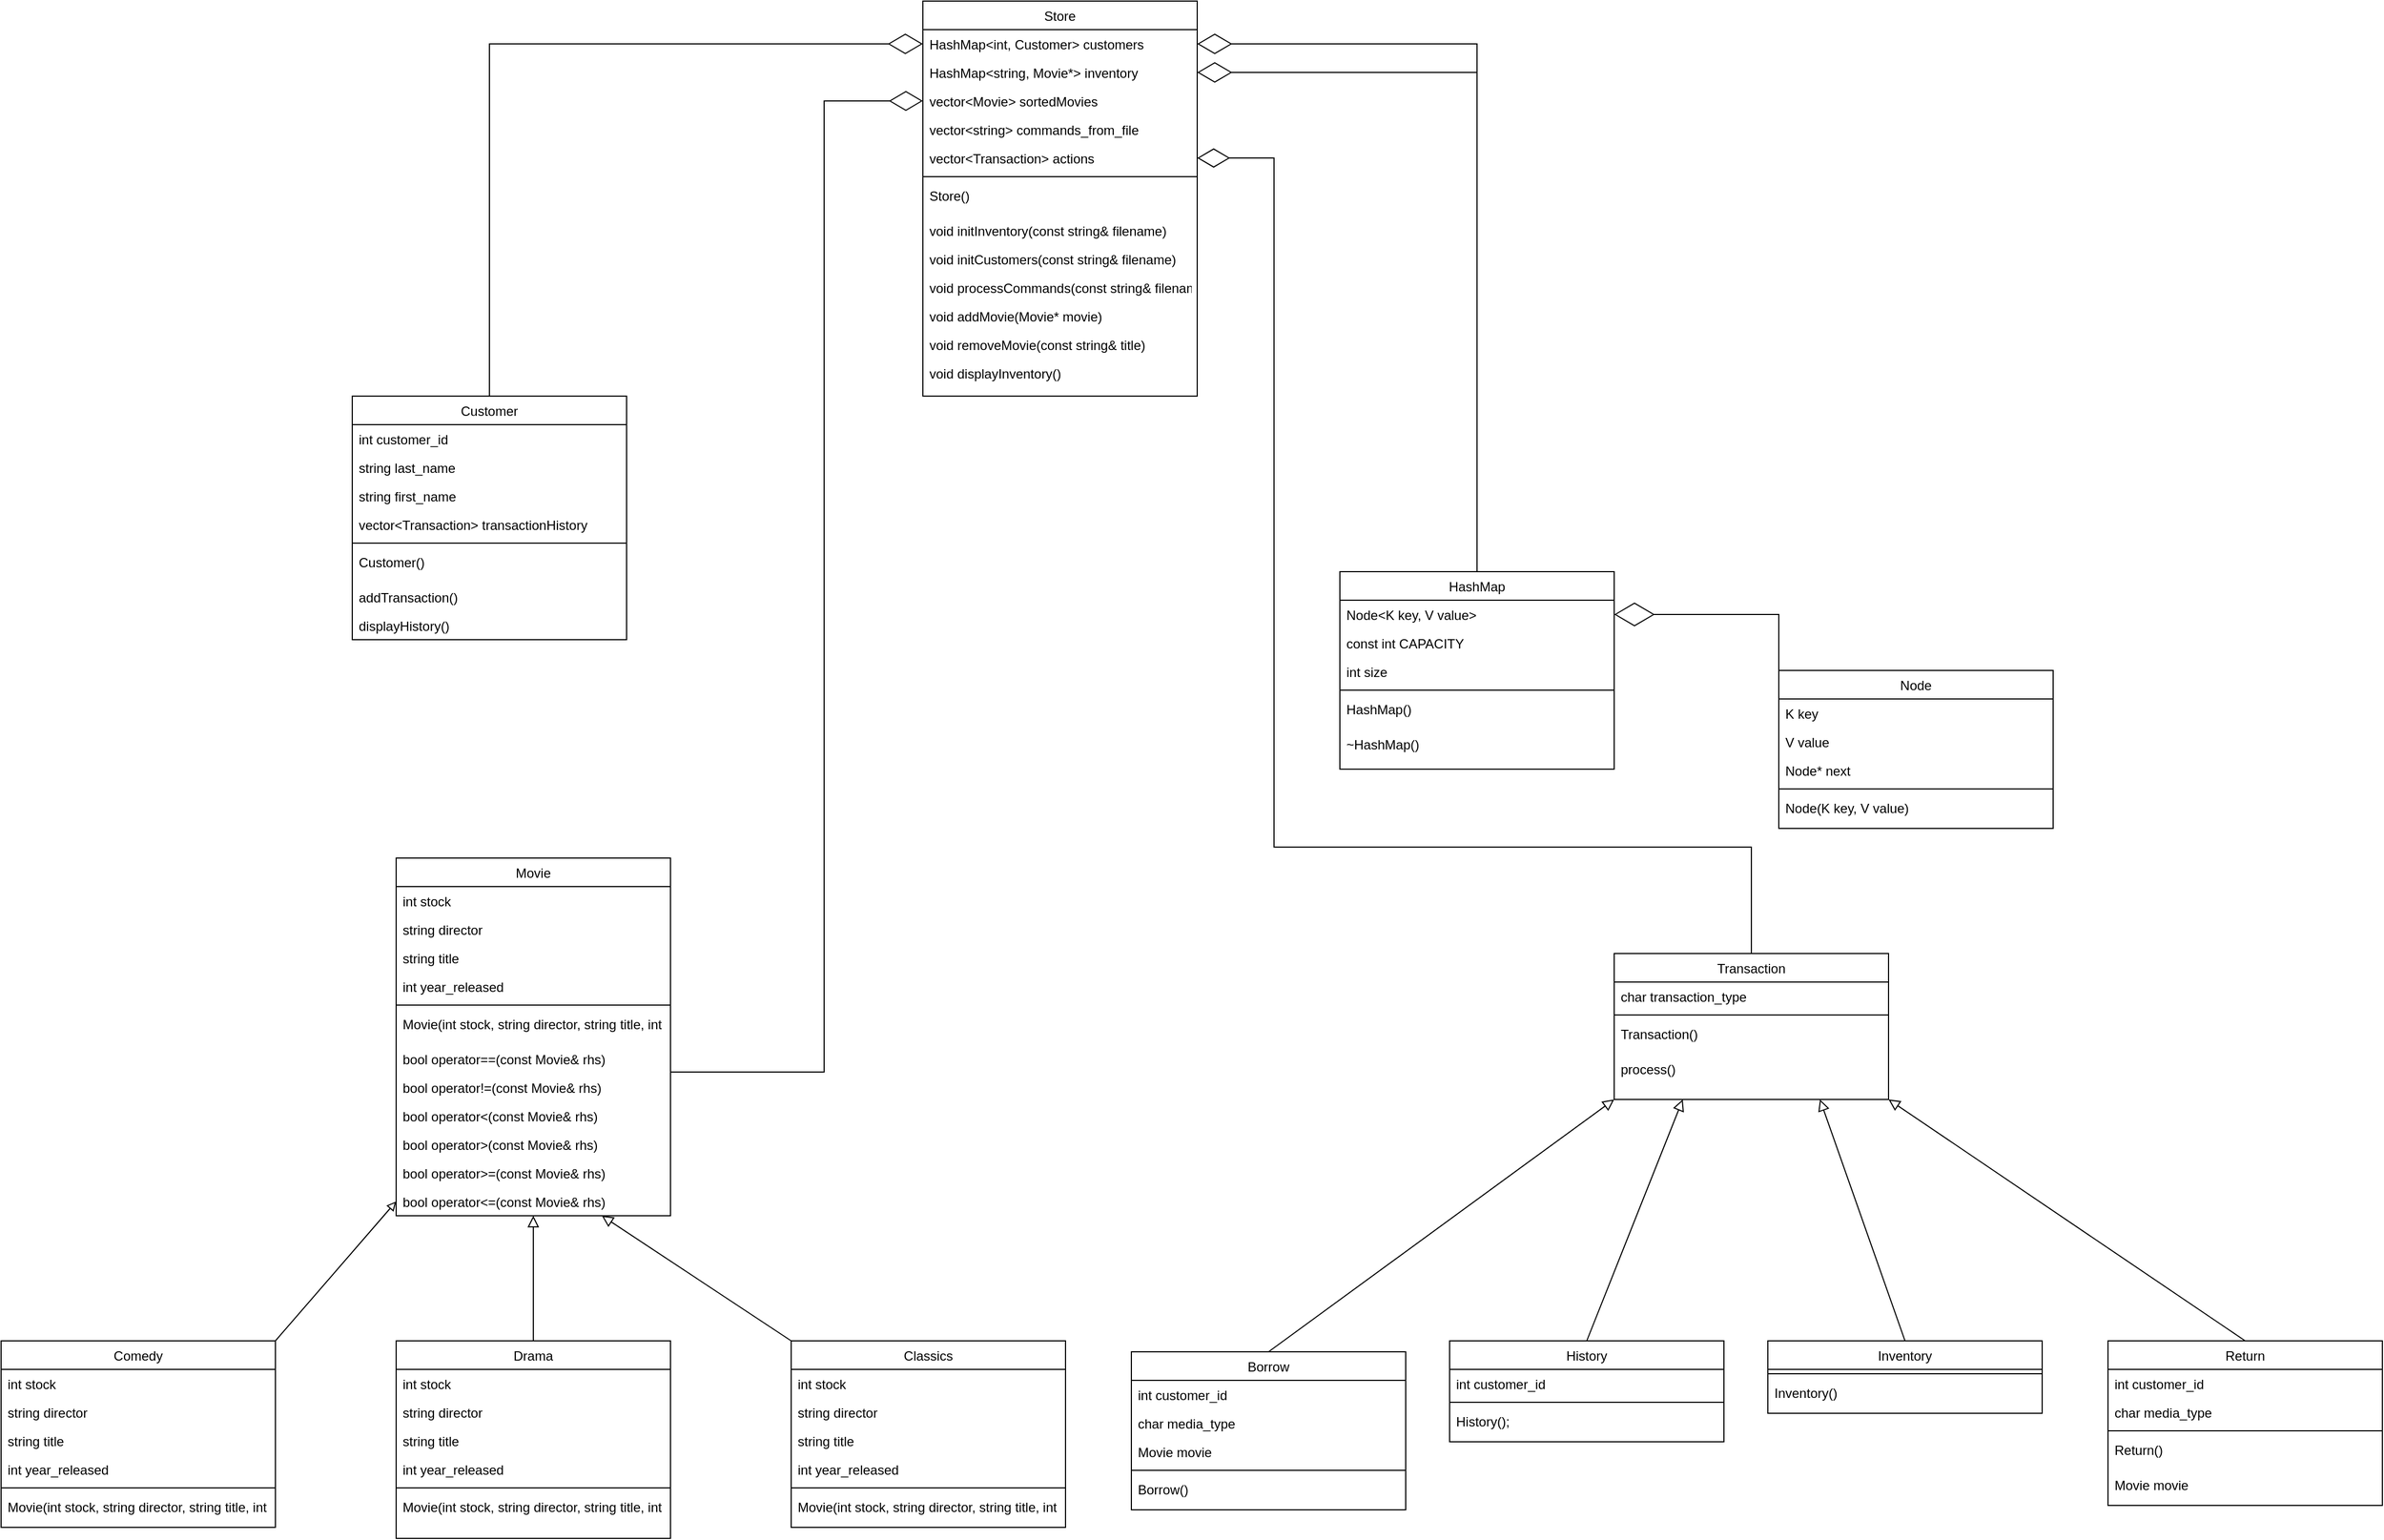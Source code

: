 <mxfile version="26.0.16">
  <diagram name="Page-1" id="ztus6jsajNTIvrAK9JP_">
    <mxGraphModel dx="2058" dy="3143" grid="1" gridSize="10" guides="1" tooltips="1" connect="1" arrows="1" fold="1" page="1" pageScale="1" pageWidth="1920" pageHeight="1200" math="0" shadow="0">
      <root>
        <mxCell id="0" />
        <mxCell id="1" parent="0" />
        <mxCell id="Q9alCypMEnJsBIm9qvFY-108" style="edgeStyle=none;curved=1;rounded=0;orthogonalLoop=1;jettySize=auto;html=1;exitX=0;exitY=1;exitDx=0;exitDy=0;entryX=0.5;entryY=0;entryDx=0;entryDy=0;fontSize=12;startSize=8;endSize=8;startArrow=block;startFill=0;endArrow=none;" edge="1" parent="1" source="Q9alCypMEnJsBIm9qvFY-113" target="Q9alCypMEnJsBIm9qvFY-166">
          <mxGeometry relative="1" as="geometry" />
        </mxCell>
        <mxCell id="Q9alCypMEnJsBIm9qvFY-109" style="edgeStyle=none;curved=1;rounded=0;orthogonalLoop=1;jettySize=auto;html=1;exitX=0.25;exitY=1;exitDx=0;exitDy=0;entryX=0.5;entryY=0;entryDx=0;entryDy=0;fontSize=12;startSize=8;endSize=8;startArrow=block;startFill=0;endArrow=none;" edge="1" parent="1" source="Q9alCypMEnJsBIm9qvFY-113" target="Q9alCypMEnJsBIm9qvFY-153">
          <mxGeometry relative="1" as="geometry" />
        </mxCell>
        <mxCell id="Q9alCypMEnJsBIm9qvFY-110" style="edgeStyle=none;curved=1;rounded=0;orthogonalLoop=1;jettySize=auto;html=1;exitX=0.75;exitY=1;exitDx=0;exitDy=0;entryX=0.5;entryY=0;entryDx=0;entryDy=0;fontSize=12;startSize=8;endSize=8;startArrow=block;startFill=0;endArrow=none;" edge="1" parent="1" source="Q9alCypMEnJsBIm9qvFY-113" target="Q9alCypMEnJsBIm9qvFY-157">
          <mxGeometry relative="1" as="geometry" />
        </mxCell>
        <mxCell id="Q9alCypMEnJsBIm9qvFY-111" style="edgeStyle=none;curved=1;rounded=0;orthogonalLoop=1;jettySize=auto;html=1;exitX=1;exitY=1;exitDx=0;exitDy=0;entryX=0.5;entryY=0;entryDx=0;entryDy=0;fontSize=12;startSize=8;endSize=8;startArrow=block;startFill=0;endArrow=none;" edge="1" parent="1" source="Q9alCypMEnJsBIm9qvFY-113" target="Q9alCypMEnJsBIm9qvFY-160">
          <mxGeometry relative="1" as="geometry" />
        </mxCell>
        <mxCell id="Q9alCypMEnJsBIm9qvFY-112" style="edgeStyle=orthogonalEdgeStyle;rounded=0;orthogonalLoop=1;jettySize=auto;html=1;entryX=1;entryY=0.5;entryDx=0;entryDy=0;endArrow=diamondThin;endFill=0;endSize=27;" edge="1" parent="1" source="Q9alCypMEnJsBIm9qvFY-113" target="Q9alCypMEnJsBIm9qvFY-189">
          <mxGeometry relative="1" as="geometry">
            <Array as="points">
              <mxPoint x="1625" y="390" />
              <mxPoint x="1190" y="390" />
              <mxPoint x="1190" y="-238" />
            </Array>
          </mxGeometry>
        </mxCell>
        <mxCell id="Q9alCypMEnJsBIm9qvFY-113" value="Transaction" style="swimlane;fontStyle=0;align=center;verticalAlign=top;childLayout=stackLayout;horizontal=1;startSize=26;horizontalStack=0;resizeParent=1;resizeLast=0;collapsible=1;marginBottom=0;rounded=0;shadow=0;strokeWidth=1;" vertex="1" parent="1">
          <mxGeometry x="1500" y="487" width="250" height="133" as="geometry">
            <mxRectangle x="550" y="140" width="160" height="26" as="alternateBounds" />
          </mxGeometry>
        </mxCell>
        <mxCell id="Q9alCypMEnJsBIm9qvFY-114" value="char transaction_type" style="text;align=left;verticalAlign=top;spacingLeft=4;spacingRight=4;overflow=hidden;rotatable=0;points=[[0,0.5],[1,0.5]];portConstraint=eastwest;" vertex="1" parent="Q9alCypMEnJsBIm9qvFY-113">
          <mxGeometry y="26" width="250" height="26" as="geometry" />
        </mxCell>
        <mxCell id="Q9alCypMEnJsBIm9qvFY-115" value="" style="line;html=1;strokeWidth=1;align=left;verticalAlign=middle;spacingTop=-1;spacingLeft=3;spacingRight=3;rotatable=0;labelPosition=right;points=[];portConstraint=eastwest;" vertex="1" parent="Q9alCypMEnJsBIm9qvFY-113">
          <mxGeometry y="52" width="250" height="8" as="geometry" />
        </mxCell>
        <mxCell id="Q9alCypMEnJsBIm9qvFY-116" value="Transaction()" style="text;align=left;verticalAlign=top;spacingLeft=4;spacingRight=4;overflow=hidden;rotatable=0;points=[[0,0.5],[1,0.5]];portConstraint=eastwest;" vertex="1" parent="Q9alCypMEnJsBIm9qvFY-113">
          <mxGeometry y="60" width="250" height="32" as="geometry" />
        </mxCell>
        <mxCell id="Q9alCypMEnJsBIm9qvFY-117" value="process()" style="text;align=left;verticalAlign=top;spacingLeft=4;spacingRight=4;overflow=hidden;rotatable=0;points=[[0,0.5],[1,0.5]];portConstraint=eastwest;" vertex="1" parent="Q9alCypMEnJsBIm9qvFY-113">
          <mxGeometry y="92" width="250" height="26" as="geometry" />
        </mxCell>
        <mxCell id="Q9alCypMEnJsBIm9qvFY-118" value="Comedy" style="swimlane;fontStyle=0;align=center;verticalAlign=top;childLayout=stackLayout;horizontal=1;startSize=26;horizontalStack=0;resizeParent=1;resizeLast=0;collapsible=1;marginBottom=0;rounded=0;shadow=0;strokeWidth=1;" vertex="1" parent="1">
          <mxGeometry x="30" y="840" width="250" height="170" as="geometry">
            <mxRectangle x="550" y="140" width="160" height="26" as="alternateBounds" />
          </mxGeometry>
        </mxCell>
        <mxCell id="Q9alCypMEnJsBIm9qvFY-119" value="int stock" style="text;align=left;verticalAlign=top;spacingLeft=4;spacingRight=4;overflow=hidden;rotatable=0;points=[[0,0.5],[1,0.5]];portConstraint=eastwest;" vertex="1" parent="Q9alCypMEnJsBIm9qvFY-118">
          <mxGeometry y="26" width="250" height="26" as="geometry" />
        </mxCell>
        <mxCell id="Q9alCypMEnJsBIm9qvFY-120" value="string director" style="text;align=left;verticalAlign=top;spacingLeft=4;spacingRight=4;overflow=hidden;rotatable=0;points=[[0,0.5],[1,0.5]];portConstraint=eastwest;rounded=0;shadow=0;html=0;" vertex="1" parent="Q9alCypMEnJsBIm9qvFY-118">
          <mxGeometry y="52" width="250" height="26" as="geometry" />
        </mxCell>
        <mxCell id="Q9alCypMEnJsBIm9qvFY-121" value="string title" style="text;align=left;verticalAlign=top;spacingLeft=4;spacingRight=4;overflow=hidden;rotatable=0;points=[[0,0.5],[1,0.5]];portConstraint=eastwest;rounded=0;shadow=0;html=0;" vertex="1" parent="Q9alCypMEnJsBIm9qvFY-118">
          <mxGeometry y="78" width="250" height="26" as="geometry" />
        </mxCell>
        <mxCell id="Q9alCypMEnJsBIm9qvFY-122" value="int year_released" style="text;align=left;verticalAlign=top;spacingLeft=4;spacingRight=4;overflow=hidden;rotatable=0;points=[[0,0.5],[1,0.5]];portConstraint=eastwest;rounded=0;shadow=0;html=0;" vertex="1" parent="Q9alCypMEnJsBIm9qvFY-118">
          <mxGeometry y="104" width="250" height="26" as="geometry" />
        </mxCell>
        <mxCell id="Q9alCypMEnJsBIm9qvFY-123" value="" style="line;html=1;strokeWidth=1;align=left;verticalAlign=middle;spacingTop=-1;spacingLeft=3;spacingRight=3;rotatable=0;labelPosition=right;points=[];portConstraint=eastwest;" vertex="1" parent="Q9alCypMEnJsBIm9qvFY-118">
          <mxGeometry y="130" width="250" height="8" as="geometry" />
        </mxCell>
        <mxCell id="Q9alCypMEnJsBIm9qvFY-124" value="Movie(int stock, string director, string title, int yearReleased)" style="text;align=left;verticalAlign=top;spacingLeft=4;spacingRight=4;overflow=hidden;rotatable=0;points=[[0,0.5],[1,0.5]];portConstraint=eastwest;" vertex="1" parent="Q9alCypMEnJsBIm9qvFY-118">
          <mxGeometry y="138" width="250" height="32" as="geometry" />
        </mxCell>
        <mxCell id="Q9alCypMEnJsBIm9qvFY-125" value="Drama" style="swimlane;fontStyle=0;align=center;verticalAlign=top;childLayout=stackLayout;horizontal=1;startSize=26;horizontalStack=0;resizeParent=1;resizeLast=0;collapsible=1;marginBottom=0;rounded=0;shadow=0;strokeWidth=1;" vertex="1" parent="1">
          <mxGeometry x="390" y="840" width="250" height="180" as="geometry">
            <mxRectangle x="550" y="140" width="160" height="26" as="alternateBounds" />
          </mxGeometry>
        </mxCell>
        <mxCell id="Q9alCypMEnJsBIm9qvFY-126" value="int stock" style="text;align=left;verticalAlign=top;spacingLeft=4;spacingRight=4;overflow=hidden;rotatable=0;points=[[0,0.5],[1,0.5]];portConstraint=eastwest;" vertex="1" parent="Q9alCypMEnJsBIm9qvFY-125">
          <mxGeometry y="26" width="250" height="26" as="geometry" />
        </mxCell>
        <mxCell id="Q9alCypMEnJsBIm9qvFY-127" value="string director" style="text;align=left;verticalAlign=top;spacingLeft=4;spacingRight=4;overflow=hidden;rotatable=0;points=[[0,0.5],[1,0.5]];portConstraint=eastwest;rounded=0;shadow=0;html=0;" vertex="1" parent="Q9alCypMEnJsBIm9qvFY-125">
          <mxGeometry y="52" width="250" height="26" as="geometry" />
        </mxCell>
        <mxCell id="Q9alCypMEnJsBIm9qvFY-128" value="string title" style="text;align=left;verticalAlign=top;spacingLeft=4;spacingRight=4;overflow=hidden;rotatable=0;points=[[0,0.5],[1,0.5]];portConstraint=eastwest;rounded=0;shadow=0;html=0;" vertex="1" parent="Q9alCypMEnJsBIm9qvFY-125">
          <mxGeometry y="78" width="250" height="26" as="geometry" />
        </mxCell>
        <mxCell id="Q9alCypMEnJsBIm9qvFY-129" value="int year_released" style="text;align=left;verticalAlign=top;spacingLeft=4;spacingRight=4;overflow=hidden;rotatable=0;points=[[0,0.5],[1,0.5]];portConstraint=eastwest;rounded=0;shadow=0;html=0;" vertex="1" parent="Q9alCypMEnJsBIm9qvFY-125">
          <mxGeometry y="104" width="250" height="26" as="geometry" />
        </mxCell>
        <mxCell id="Q9alCypMEnJsBIm9qvFY-130" value="" style="line;html=1;strokeWidth=1;align=left;verticalAlign=middle;spacingTop=-1;spacingLeft=3;spacingRight=3;rotatable=0;labelPosition=right;points=[];portConstraint=eastwest;" vertex="1" parent="Q9alCypMEnJsBIm9qvFY-125">
          <mxGeometry y="130" width="250" height="8" as="geometry" />
        </mxCell>
        <mxCell id="Q9alCypMEnJsBIm9qvFY-131" value="Movie(int stock, string director, string title, int yearReleased)" style="text;align=left;verticalAlign=top;spacingLeft=4;spacingRight=4;overflow=hidden;rotatable=0;points=[[0,0.5],[1,0.5]];portConstraint=eastwest;" vertex="1" parent="Q9alCypMEnJsBIm9qvFY-125">
          <mxGeometry y="138" width="250" height="32" as="geometry" />
        </mxCell>
        <mxCell id="Q9alCypMEnJsBIm9qvFY-132" value="Classics" style="swimlane;fontStyle=0;align=center;verticalAlign=top;childLayout=stackLayout;horizontal=1;startSize=26;horizontalStack=0;resizeParent=1;resizeLast=0;collapsible=1;marginBottom=0;rounded=0;shadow=0;strokeWidth=1;" vertex="1" parent="1">
          <mxGeometry x="750" y="840" width="250" height="170" as="geometry">
            <mxRectangle x="550" y="140" width="160" height="26" as="alternateBounds" />
          </mxGeometry>
        </mxCell>
        <mxCell id="Q9alCypMEnJsBIm9qvFY-133" value="int stock" style="text;align=left;verticalAlign=top;spacingLeft=4;spacingRight=4;overflow=hidden;rotatable=0;points=[[0,0.5],[1,0.5]];portConstraint=eastwest;" vertex="1" parent="Q9alCypMEnJsBIm9qvFY-132">
          <mxGeometry y="26" width="250" height="26" as="geometry" />
        </mxCell>
        <mxCell id="Q9alCypMEnJsBIm9qvFY-134" value="string director" style="text;align=left;verticalAlign=top;spacingLeft=4;spacingRight=4;overflow=hidden;rotatable=0;points=[[0,0.5],[1,0.5]];portConstraint=eastwest;rounded=0;shadow=0;html=0;" vertex="1" parent="Q9alCypMEnJsBIm9qvFY-132">
          <mxGeometry y="52" width="250" height="26" as="geometry" />
        </mxCell>
        <mxCell id="Q9alCypMEnJsBIm9qvFY-135" value="string title" style="text;align=left;verticalAlign=top;spacingLeft=4;spacingRight=4;overflow=hidden;rotatable=0;points=[[0,0.5],[1,0.5]];portConstraint=eastwest;rounded=0;shadow=0;html=0;" vertex="1" parent="Q9alCypMEnJsBIm9qvFY-132">
          <mxGeometry y="78" width="250" height="26" as="geometry" />
        </mxCell>
        <mxCell id="Q9alCypMEnJsBIm9qvFY-136" value="int year_released" style="text;align=left;verticalAlign=top;spacingLeft=4;spacingRight=4;overflow=hidden;rotatable=0;points=[[0,0.5],[1,0.5]];portConstraint=eastwest;rounded=0;shadow=0;html=0;" vertex="1" parent="Q9alCypMEnJsBIm9qvFY-132">
          <mxGeometry y="104" width="250" height="26" as="geometry" />
        </mxCell>
        <mxCell id="Q9alCypMEnJsBIm9qvFY-137" value="" style="line;html=1;strokeWidth=1;align=left;verticalAlign=middle;spacingTop=-1;spacingLeft=3;spacingRight=3;rotatable=0;labelPosition=right;points=[];portConstraint=eastwest;" vertex="1" parent="Q9alCypMEnJsBIm9qvFY-132">
          <mxGeometry y="130" width="250" height="8" as="geometry" />
        </mxCell>
        <mxCell id="Q9alCypMEnJsBIm9qvFY-138" value="Movie(int stock, string director, string title, int yearReleased)" style="text;align=left;verticalAlign=top;spacingLeft=4;spacingRight=4;overflow=hidden;rotatable=0;points=[[0,0.5],[1,0.5]];portConstraint=eastwest;" vertex="1" parent="Q9alCypMEnJsBIm9qvFY-132">
          <mxGeometry y="138" width="250" height="32" as="geometry" />
        </mxCell>
        <mxCell id="Q9alCypMEnJsBIm9qvFY-139" style="edgeStyle=orthogonalEdgeStyle;rounded=0;orthogonalLoop=1;jettySize=auto;html=1;entryX=0;entryY=0.5;entryDx=0;entryDy=0;endArrow=diamondThin;endFill=0;endSize=28;" edge="1" parent="1" source="Q9alCypMEnJsBIm9qvFY-140" target="Q9alCypMEnJsBIm9qvFY-187">
          <mxGeometry relative="1" as="geometry">
            <Array as="points">
              <mxPoint x="780" y="595" />
              <mxPoint x="780" y="-290" />
            </Array>
          </mxGeometry>
        </mxCell>
        <mxCell id="Q9alCypMEnJsBIm9qvFY-140" value="Movie" style="swimlane;fontStyle=0;align=center;verticalAlign=top;childLayout=stackLayout;horizontal=1;startSize=26;horizontalStack=0;resizeParent=1;resizeLast=0;collapsible=1;marginBottom=0;rounded=0;shadow=0;strokeWidth=1;" vertex="1" parent="1">
          <mxGeometry x="390" y="400" width="250" height="326" as="geometry">
            <mxRectangle x="550" y="140" width="160" height="26" as="alternateBounds" />
          </mxGeometry>
        </mxCell>
        <mxCell id="Q9alCypMEnJsBIm9qvFY-141" value="int stock" style="text;align=left;verticalAlign=top;spacingLeft=4;spacingRight=4;overflow=hidden;rotatable=0;points=[[0,0.5],[1,0.5]];portConstraint=eastwest;" vertex="1" parent="Q9alCypMEnJsBIm9qvFY-140">
          <mxGeometry y="26" width="250" height="26" as="geometry" />
        </mxCell>
        <mxCell id="Q9alCypMEnJsBIm9qvFY-142" value="string director" style="text;align=left;verticalAlign=top;spacingLeft=4;spacingRight=4;overflow=hidden;rotatable=0;points=[[0,0.5],[1,0.5]];portConstraint=eastwest;rounded=0;shadow=0;html=0;" vertex="1" parent="Q9alCypMEnJsBIm9qvFY-140">
          <mxGeometry y="52" width="250" height="26" as="geometry" />
        </mxCell>
        <mxCell id="Q9alCypMEnJsBIm9qvFY-143" value="string title" style="text;align=left;verticalAlign=top;spacingLeft=4;spacingRight=4;overflow=hidden;rotatable=0;points=[[0,0.5],[1,0.5]];portConstraint=eastwest;rounded=0;shadow=0;html=0;" vertex="1" parent="Q9alCypMEnJsBIm9qvFY-140">
          <mxGeometry y="78" width="250" height="26" as="geometry" />
        </mxCell>
        <mxCell id="Q9alCypMEnJsBIm9qvFY-144" value="int year_released" style="text;align=left;verticalAlign=top;spacingLeft=4;spacingRight=4;overflow=hidden;rotatable=0;points=[[0,0.5],[1,0.5]];portConstraint=eastwest;rounded=0;shadow=0;html=0;" vertex="1" parent="Q9alCypMEnJsBIm9qvFY-140">
          <mxGeometry y="104" width="250" height="26" as="geometry" />
        </mxCell>
        <mxCell id="Q9alCypMEnJsBIm9qvFY-145" value="" style="line;html=1;strokeWidth=1;align=left;verticalAlign=middle;spacingTop=-1;spacingLeft=3;spacingRight=3;rotatable=0;labelPosition=right;points=[];portConstraint=eastwest;" vertex="1" parent="Q9alCypMEnJsBIm9qvFY-140">
          <mxGeometry y="130" width="250" height="8" as="geometry" />
        </mxCell>
        <mxCell id="Q9alCypMEnJsBIm9qvFY-146" value="Movie(int stock, string director, string title, int yearReleased)" style="text;align=left;verticalAlign=top;spacingLeft=4;spacingRight=4;overflow=hidden;rotatable=0;points=[[0,0.5],[1,0.5]];portConstraint=eastwest;" vertex="1" parent="Q9alCypMEnJsBIm9qvFY-140">
          <mxGeometry y="138" width="250" height="32" as="geometry" />
        </mxCell>
        <mxCell id="Q9alCypMEnJsBIm9qvFY-147" value="bool operator==(const Movie&amp; rhs)" style="text;align=left;verticalAlign=top;spacingLeft=4;spacingRight=4;overflow=hidden;rotatable=0;points=[[0,0.5],[1,0.5]];portConstraint=eastwest;" vertex="1" parent="Q9alCypMEnJsBIm9qvFY-140">
          <mxGeometry y="170" width="250" height="26" as="geometry" />
        </mxCell>
        <mxCell id="Q9alCypMEnJsBIm9qvFY-148" value="bool operator!=(const Movie&amp; rhs)" style="text;align=left;verticalAlign=top;spacingLeft=4;spacingRight=4;overflow=hidden;rotatable=0;points=[[0,0.5],[1,0.5]];portConstraint=eastwest;" vertex="1" parent="Q9alCypMEnJsBIm9qvFY-140">
          <mxGeometry y="196" width="250" height="26" as="geometry" />
        </mxCell>
        <mxCell id="Q9alCypMEnJsBIm9qvFY-149" value="bool operator&lt;(const Movie&amp; rhs)" style="text;align=left;verticalAlign=top;spacingLeft=4;spacingRight=4;overflow=hidden;rotatable=0;points=[[0,0.5],[1,0.5]];portConstraint=eastwest;" vertex="1" parent="Q9alCypMEnJsBIm9qvFY-140">
          <mxGeometry y="222" width="250" height="26" as="geometry" />
        </mxCell>
        <mxCell id="Q9alCypMEnJsBIm9qvFY-150" value="bool operator&gt;(const Movie&amp; rhs)" style="text;align=left;verticalAlign=top;spacingLeft=4;spacingRight=4;overflow=hidden;rotatable=0;points=[[0,0.5],[1,0.5]];portConstraint=eastwest;" vertex="1" parent="Q9alCypMEnJsBIm9qvFY-140">
          <mxGeometry y="248" width="250" height="26" as="geometry" />
        </mxCell>
        <mxCell id="Q9alCypMEnJsBIm9qvFY-151" value="bool operator&gt;=(const Movie&amp; rhs)" style="text;align=left;verticalAlign=top;spacingLeft=4;spacingRight=4;overflow=hidden;rotatable=0;points=[[0,0.5],[1,0.5]];portConstraint=eastwest;" vertex="1" parent="Q9alCypMEnJsBIm9qvFY-140">
          <mxGeometry y="274" width="250" height="26" as="geometry" />
        </mxCell>
        <mxCell id="Q9alCypMEnJsBIm9qvFY-152" value="bool operator&lt;=(const Movie&amp; rhs)" style="text;align=left;verticalAlign=top;spacingLeft=4;spacingRight=4;overflow=hidden;rotatable=0;points=[[0,0.5],[1,0.5]];portConstraint=eastwest;" vertex="1" parent="Q9alCypMEnJsBIm9qvFY-140">
          <mxGeometry y="300" width="250" height="26" as="geometry" />
        </mxCell>
        <mxCell id="Q9alCypMEnJsBIm9qvFY-153" value="History" style="swimlane;fontStyle=0;align=center;verticalAlign=top;childLayout=stackLayout;horizontal=1;startSize=26;horizontalStack=0;resizeParent=1;resizeLast=0;collapsible=1;marginBottom=0;rounded=0;shadow=0;strokeWidth=1;" vertex="1" parent="1">
          <mxGeometry x="1350" y="840" width="250" height="92" as="geometry">
            <mxRectangle x="550" y="140" width="160" height="26" as="alternateBounds" />
          </mxGeometry>
        </mxCell>
        <mxCell id="Q9alCypMEnJsBIm9qvFY-154" value="int customer_id" style="text;align=left;verticalAlign=top;spacingLeft=4;spacingRight=4;overflow=hidden;rotatable=0;points=[[0,0.5],[1,0.5]];portConstraint=eastwest;" vertex="1" parent="Q9alCypMEnJsBIm9qvFY-153">
          <mxGeometry y="26" width="250" height="26" as="geometry" />
        </mxCell>
        <mxCell id="Q9alCypMEnJsBIm9qvFY-155" value="" style="line;html=1;strokeWidth=1;align=left;verticalAlign=middle;spacingTop=-1;spacingLeft=3;spacingRight=3;rotatable=0;labelPosition=right;points=[];portConstraint=eastwest;" vertex="1" parent="Q9alCypMEnJsBIm9qvFY-153">
          <mxGeometry y="52" width="250" height="8" as="geometry" />
        </mxCell>
        <mxCell id="Q9alCypMEnJsBIm9qvFY-156" value="History();" style="text;align=left;verticalAlign=top;spacingLeft=4;spacingRight=4;overflow=hidden;rotatable=0;points=[[0,0.5],[1,0.5]];portConstraint=eastwest;" vertex="1" parent="Q9alCypMEnJsBIm9qvFY-153">
          <mxGeometry y="60" width="250" height="32" as="geometry" />
        </mxCell>
        <mxCell id="Q9alCypMEnJsBIm9qvFY-157" value="Inventory" style="swimlane;fontStyle=0;align=center;verticalAlign=top;childLayout=stackLayout;horizontal=1;startSize=26;horizontalStack=0;resizeParent=1;resizeLast=0;collapsible=1;marginBottom=0;rounded=0;shadow=0;strokeWidth=1;" vertex="1" parent="1">
          <mxGeometry x="1640" y="840" width="250" height="66" as="geometry">
            <mxRectangle x="550" y="140" width="160" height="26" as="alternateBounds" />
          </mxGeometry>
        </mxCell>
        <mxCell id="Q9alCypMEnJsBIm9qvFY-158" value="" style="line;html=1;strokeWidth=1;align=left;verticalAlign=middle;spacingTop=-1;spacingLeft=3;spacingRight=3;rotatable=0;labelPosition=right;points=[];portConstraint=eastwest;" vertex="1" parent="Q9alCypMEnJsBIm9qvFY-157">
          <mxGeometry y="26" width="250" height="8" as="geometry" />
        </mxCell>
        <mxCell id="Q9alCypMEnJsBIm9qvFY-159" value="Inventory()" style="text;align=left;verticalAlign=top;spacingLeft=4;spacingRight=4;overflow=hidden;rotatable=0;points=[[0,0.5],[1,0.5]];portConstraint=eastwest;" vertex="1" parent="Q9alCypMEnJsBIm9qvFY-157">
          <mxGeometry y="34" width="250" height="32" as="geometry" />
        </mxCell>
        <mxCell id="Q9alCypMEnJsBIm9qvFY-160" value="Return" style="swimlane;fontStyle=0;align=center;verticalAlign=top;childLayout=stackLayout;horizontal=1;startSize=26;horizontalStack=0;resizeParent=1;resizeLast=0;collapsible=1;marginBottom=0;rounded=0;shadow=0;strokeWidth=1;" vertex="1" parent="1">
          <mxGeometry x="1950" y="840" width="250" height="150" as="geometry">
            <mxRectangle x="550" y="140" width="160" height="26" as="alternateBounds" />
          </mxGeometry>
        </mxCell>
        <mxCell id="Q9alCypMEnJsBIm9qvFY-161" value="int customer_id" style="text;align=left;verticalAlign=top;spacingLeft=4;spacingRight=4;overflow=hidden;rotatable=0;points=[[0,0.5],[1,0.5]];portConstraint=eastwest;" vertex="1" parent="Q9alCypMEnJsBIm9qvFY-160">
          <mxGeometry y="26" width="250" height="26" as="geometry" />
        </mxCell>
        <mxCell id="Q9alCypMEnJsBIm9qvFY-162" value="char media_type" style="text;align=left;verticalAlign=top;spacingLeft=4;spacingRight=4;overflow=hidden;rotatable=0;points=[[0,0.5],[1,0.5]];portConstraint=eastwest;rounded=0;shadow=0;html=0;" vertex="1" parent="Q9alCypMEnJsBIm9qvFY-160">
          <mxGeometry y="52" width="250" height="26" as="geometry" />
        </mxCell>
        <mxCell id="Q9alCypMEnJsBIm9qvFY-163" value="" style="line;html=1;strokeWidth=1;align=left;verticalAlign=middle;spacingTop=-1;spacingLeft=3;spacingRight=3;rotatable=0;labelPosition=right;points=[];portConstraint=eastwest;" vertex="1" parent="Q9alCypMEnJsBIm9qvFY-160">
          <mxGeometry y="78" width="250" height="8" as="geometry" />
        </mxCell>
        <mxCell id="Q9alCypMEnJsBIm9qvFY-164" value="Return()" style="text;align=left;verticalAlign=top;spacingLeft=4;spacingRight=4;overflow=hidden;rotatable=0;points=[[0,0.5],[1,0.5]];portConstraint=eastwest;" vertex="1" parent="Q9alCypMEnJsBIm9qvFY-160">
          <mxGeometry y="86" width="250" height="32" as="geometry" />
        </mxCell>
        <mxCell id="Q9alCypMEnJsBIm9qvFY-165" value="Movie movie" style="text;align=left;verticalAlign=top;spacingLeft=4;spacingRight=4;overflow=hidden;rotatable=0;points=[[0,0.5],[1,0.5]];portConstraint=eastwest;rounded=0;shadow=0;html=0;" vertex="1" parent="Q9alCypMEnJsBIm9qvFY-160">
          <mxGeometry y="118" width="250" height="26" as="geometry" />
        </mxCell>
        <mxCell id="Q9alCypMEnJsBIm9qvFY-166" value="Borrow" style="swimlane;fontStyle=0;align=center;verticalAlign=top;childLayout=stackLayout;horizontal=1;startSize=26;horizontalStack=0;resizeParent=1;resizeLast=0;collapsible=1;marginBottom=0;rounded=0;shadow=0;strokeWidth=1;" vertex="1" parent="1">
          <mxGeometry x="1060" y="850" width="250" height="144" as="geometry">
            <mxRectangle x="550" y="140" width="160" height="26" as="alternateBounds" />
          </mxGeometry>
        </mxCell>
        <mxCell id="Q9alCypMEnJsBIm9qvFY-167" value="int customer_id" style="text;align=left;verticalAlign=top;spacingLeft=4;spacingRight=4;overflow=hidden;rotatable=0;points=[[0,0.5],[1,0.5]];portConstraint=eastwest;" vertex="1" parent="Q9alCypMEnJsBIm9qvFY-166">
          <mxGeometry y="26" width="250" height="26" as="geometry" />
        </mxCell>
        <mxCell id="Q9alCypMEnJsBIm9qvFY-168" value="char media_type" style="text;align=left;verticalAlign=top;spacingLeft=4;spacingRight=4;overflow=hidden;rotatable=0;points=[[0,0.5],[1,0.5]];portConstraint=eastwest;rounded=0;shadow=0;html=0;" vertex="1" parent="Q9alCypMEnJsBIm9qvFY-166">
          <mxGeometry y="52" width="250" height="26" as="geometry" />
        </mxCell>
        <mxCell id="Q9alCypMEnJsBIm9qvFY-169" value="Movie movie" style="text;align=left;verticalAlign=top;spacingLeft=4;spacingRight=4;overflow=hidden;rotatable=0;points=[[0,0.5],[1,0.5]];portConstraint=eastwest;rounded=0;shadow=0;html=0;" vertex="1" parent="Q9alCypMEnJsBIm9qvFY-166">
          <mxGeometry y="78" width="250" height="26" as="geometry" />
        </mxCell>
        <mxCell id="Q9alCypMEnJsBIm9qvFY-170" value="" style="line;html=1;strokeWidth=1;align=left;verticalAlign=middle;spacingTop=-1;spacingLeft=3;spacingRight=3;rotatable=0;labelPosition=right;points=[];portConstraint=eastwest;" vertex="1" parent="Q9alCypMEnJsBIm9qvFY-166">
          <mxGeometry y="104" width="250" height="8" as="geometry" />
        </mxCell>
        <mxCell id="Q9alCypMEnJsBIm9qvFY-171" value="Borrow()" style="text;align=left;verticalAlign=top;spacingLeft=4;spacingRight=4;overflow=hidden;rotatable=0;points=[[0,0.5],[1,0.5]];portConstraint=eastwest;" vertex="1" parent="Q9alCypMEnJsBIm9qvFY-166">
          <mxGeometry y="112" width="250" height="32" as="geometry" />
        </mxCell>
        <mxCell id="Q9alCypMEnJsBIm9qvFY-172" value="" style="endArrow=none;html=1;rounded=0;fontSize=12;startSize=8;endSize=8;curved=1;exitX=0.5;exitY=1;exitDx=0;exitDy=0;entryX=0.5;entryY=0;entryDx=0;entryDy=0;startArrow=block;startFill=0;" edge="1" parent="1" source="Q9alCypMEnJsBIm9qvFY-140" target="Q9alCypMEnJsBIm9qvFY-125">
          <mxGeometry width="50" height="50" relative="1" as="geometry">
            <mxPoint x="510" y="800" as="sourcePoint" />
            <mxPoint x="560" y="750" as="targetPoint" />
          </mxGeometry>
        </mxCell>
        <mxCell id="Q9alCypMEnJsBIm9qvFY-173" value="" style="endArrow=none;html=1;rounded=0;fontSize=12;startSize=8;endSize=8;curved=1;exitX=0.75;exitY=1;exitDx=0;exitDy=0;entryX=0;entryY=0;entryDx=0;entryDy=0;startArrow=block;startFill=0;" edge="1" parent="1" source="Q9alCypMEnJsBIm9qvFY-140" target="Q9alCypMEnJsBIm9qvFY-132">
          <mxGeometry width="50" height="50" relative="1" as="geometry">
            <mxPoint x="760" y="800" as="sourcePoint" />
            <mxPoint x="810" y="750" as="targetPoint" />
          </mxGeometry>
        </mxCell>
        <mxCell id="Q9alCypMEnJsBIm9qvFY-174" style="edgeStyle=orthogonalEdgeStyle;rounded=0;orthogonalLoop=1;jettySize=auto;html=1;entryX=0;entryY=0.5;entryDx=0;entryDy=0;endArrow=diamondThin;endFill=0;endSize=29;" edge="1" parent="1" source="Q9alCypMEnJsBIm9qvFY-175" target="Q9alCypMEnJsBIm9qvFY-185">
          <mxGeometry relative="1" as="geometry" />
        </mxCell>
        <mxCell id="Q9alCypMEnJsBIm9qvFY-175" value="Customer" style="swimlane;fontStyle=0;align=center;verticalAlign=top;childLayout=stackLayout;horizontal=1;startSize=26;horizontalStack=0;resizeParent=1;resizeLast=0;collapsible=1;marginBottom=0;rounded=0;shadow=0;strokeWidth=1;" vertex="1" parent="1">
          <mxGeometry x="350" y="-21" width="250" height="222" as="geometry">
            <mxRectangle x="550" y="140" width="160" height="26" as="alternateBounds" />
          </mxGeometry>
        </mxCell>
        <mxCell id="Q9alCypMEnJsBIm9qvFY-176" value="int customer_id" style="text;align=left;verticalAlign=top;spacingLeft=4;spacingRight=4;overflow=hidden;rotatable=0;points=[[0,0.5],[1,0.5]];portConstraint=eastwest;" vertex="1" parent="Q9alCypMEnJsBIm9qvFY-175">
          <mxGeometry y="26" width="250" height="26" as="geometry" />
        </mxCell>
        <mxCell id="Q9alCypMEnJsBIm9qvFY-177" value="string last_name" style="text;align=left;verticalAlign=top;spacingLeft=4;spacingRight=4;overflow=hidden;rotatable=0;points=[[0,0.5],[1,0.5]];portConstraint=eastwest;rounded=0;shadow=0;html=0;" vertex="1" parent="Q9alCypMEnJsBIm9qvFY-175">
          <mxGeometry y="52" width="250" height="26" as="geometry" />
        </mxCell>
        <mxCell id="Q9alCypMEnJsBIm9qvFY-178" value="string first_name" style="text;align=left;verticalAlign=top;spacingLeft=4;spacingRight=4;overflow=hidden;rotatable=0;points=[[0,0.5],[1,0.5]];portConstraint=eastwest;rounded=0;shadow=0;html=0;" vertex="1" parent="Q9alCypMEnJsBIm9qvFY-175">
          <mxGeometry y="78" width="250" height="26" as="geometry" />
        </mxCell>
        <mxCell id="Q9alCypMEnJsBIm9qvFY-179" value="vector&lt;Transaction&gt; transactionHistory" style="text;align=left;verticalAlign=top;spacingLeft=4;spacingRight=4;overflow=hidden;rotatable=0;points=[[0,0.5],[1,0.5]];portConstraint=eastwest;rounded=0;shadow=0;html=0;" vertex="1" parent="Q9alCypMEnJsBIm9qvFY-175">
          <mxGeometry y="104" width="250" height="26" as="geometry" />
        </mxCell>
        <mxCell id="Q9alCypMEnJsBIm9qvFY-180" value="" style="line;html=1;strokeWidth=1;align=left;verticalAlign=middle;spacingTop=-1;spacingLeft=3;spacingRight=3;rotatable=0;labelPosition=right;points=[];portConstraint=eastwest;" vertex="1" parent="Q9alCypMEnJsBIm9qvFY-175">
          <mxGeometry y="130" width="250" height="8" as="geometry" />
        </mxCell>
        <mxCell id="Q9alCypMEnJsBIm9qvFY-181" value="Customer()" style="text;align=left;verticalAlign=top;spacingLeft=4;spacingRight=4;overflow=hidden;rotatable=0;points=[[0,0.5],[1,0.5]];portConstraint=eastwest;" vertex="1" parent="Q9alCypMEnJsBIm9qvFY-175">
          <mxGeometry y="138" width="250" height="32" as="geometry" />
        </mxCell>
        <mxCell id="Q9alCypMEnJsBIm9qvFY-182" value="addTransaction()" style="text;align=left;verticalAlign=top;spacingLeft=4;spacingRight=4;overflow=hidden;rotatable=0;points=[[0,0.5],[1,0.5]];portConstraint=eastwest;" vertex="1" parent="Q9alCypMEnJsBIm9qvFY-175">
          <mxGeometry y="170" width="250" height="26" as="geometry" />
        </mxCell>
        <mxCell id="Q9alCypMEnJsBIm9qvFY-183" value="displayHistory()" style="text;align=left;verticalAlign=top;spacingLeft=4;spacingRight=4;overflow=hidden;rotatable=0;points=[[0,0.5],[1,0.5]];portConstraint=eastwest;" vertex="1" parent="Q9alCypMEnJsBIm9qvFY-175">
          <mxGeometry y="196" width="250" height="26" as="geometry" />
        </mxCell>
        <mxCell id="Q9alCypMEnJsBIm9qvFY-184" value="Store" style="swimlane;fontStyle=0;align=center;verticalAlign=top;childLayout=stackLayout;horizontal=1;startSize=26;horizontalStack=0;resizeParent=1;resizeLast=0;collapsible=1;marginBottom=0;rounded=0;shadow=0;strokeWidth=1;" vertex="1" parent="1">
          <mxGeometry x="870" y="-381" width="250" height="360" as="geometry">
            <mxRectangle x="550" y="140" width="160" height="26" as="alternateBounds" />
          </mxGeometry>
        </mxCell>
        <mxCell id="Q9alCypMEnJsBIm9qvFY-185" value="HashMap&lt;int, Customer&gt; customers" style="text;align=left;verticalAlign=top;spacingLeft=4;spacingRight=4;overflow=hidden;rotatable=0;points=[[0,0.5],[1,0.5]];portConstraint=eastwest;" vertex="1" parent="Q9alCypMEnJsBIm9qvFY-184">
          <mxGeometry y="26" width="250" height="26" as="geometry" />
        </mxCell>
        <mxCell id="Q9alCypMEnJsBIm9qvFY-186" value="HashMap&lt;string, Movie*&gt; inventory" style="text;align=left;verticalAlign=top;spacingLeft=4;spacingRight=4;overflow=hidden;rotatable=0;points=[[0,0.5],[1,0.5]];portConstraint=eastwest;" vertex="1" parent="Q9alCypMEnJsBIm9qvFY-184">
          <mxGeometry y="52" width="250" height="26" as="geometry" />
        </mxCell>
        <mxCell id="Q9alCypMEnJsBIm9qvFY-187" value="vector&lt;Movie&gt; sortedMovies" style="text;align=left;verticalAlign=top;spacingLeft=4;spacingRight=4;overflow=hidden;rotatable=0;points=[[0,0.5],[1,0.5]];portConstraint=eastwest;" vertex="1" parent="Q9alCypMEnJsBIm9qvFY-184">
          <mxGeometry y="78" width="250" height="26" as="geometry" />
        </mxCell>
        <mxCell id="Q9alCypMEnJsBIm9qvFY-188" value="vector&lt;string&gt; commands_from_file" style="text;align=left;verticalAlign=top;spacingLeft=4;spacingRight=4;overflow=hidden;rotatable=0;points=[[0,0.5],[1,0.5]];portConstraint=eastwest;rounded=0;shadow=0;html=0;" vertex="1" parent="Q9alCypMEnJsBIm9qvFY-184">
          <mxGeometry y="104" width="250" height="26" as="geometry" />
        </mxCell>
        <mxCell id="Q9alCypMEnJsBIm9qvFY-189" value="vector&lt;Transaction&gt; actions" style="text;align=left;verticalAlign=top;spacingLeft=4;spacingRight=4;overflow=hidden;rotatable=0;points=[[0,0.5],[1,0.5]];portConstraint=eastwest;rounded=0;shadow=0;html=0;" vertex="1" parent="Q9alCypMEnJsBIm9qvFY-184">
          <mxGeometry y="130" width="250" height="26" as="geometry" />
        </mxCell>
        <mxCell id="Q9alCypMEnJsBIm9qvFY-190" value="" style="line;html=1;strokeWidth=1;align=left;verticalAlign=middle;spacingTop=-1;spacingLeft=3;spacingRight=3;rotatable=0;labelPosition=right;points=[];portConstraint=eastwest;" vertex="1" parent="Q9alCypMEnJsBIm9qvFY-184">
          <mxGeometry y="156" width="250" height="8" as="geometry" />
        </mxCell>
        <mxCell id="Q9alCypMEnJsBIm9qvFY-191" value="Store()" style="text;align=left;verticalAlign=top;spacingLeft=4;spacingRight=4;overflow=hidden;rotatable=0;points=[[0,0.5],[1,0.5]];portConstraint=eastwest;" vertex="1" parent="Q9alCypMEnJsBIm9qvFY-184">
          <mxGeometry y="164" width="250" height="32" as="geometry" />
        </mxCell>
        <mxCell id="Q9alCypMEnJsBIm9qvFY-192" value="void initInventory(const string&amp; filename)" style="text;align=left;verticalAlign=top;spacingLeft=4;spacingRight=4;overflow=hidden;rotatable=0;points=[[0,0.5],[1,0.5]];portConstraint=eastwest;" vertex="1" parent="Q9alCypMEnJsBIm9qvFY-184">
          <mxGeometry y="196" width="250" height="26" as="geometry" />
        </mxCell>
        <mxCell id="Q9alCypMEnJsBIm9qvFY-193" value="void initCustomers(const string&amp; filename)" style="text;align=left;verticalAlign=top;spacingLeft=4;spacingRight=4;overflow=hidden;rotatable=0;points=[[0,0.5],[1,0.5]];portConstraint=eastwest;" vertex="1" parent="Q9alCypMEnJsBIm9qvFY-184">
          <mxGeometry y="222" width="250" height="26" as="geometry" />
        </mxCell>
        <mxCell id="Q9alCypMEnJsBIm9qvFY-194" value="void processCommands(const string&amp; filename)" style="text;align=left;verticalAlign=top;spacingLeft=4;spacingRight=4;overflow=hidden;rotatable=0;points=[[0,0.5],[1,0.5]];portConstraint=eastwest;" vertex="1" parent="Q9alCypMEnJsBIm9qvFY-184">
          <mxGeometry y="248" width="250" height="26" as="geometry" />
        </mxCell>
        <mxCell id="Q9alCypMEnJsBIm9qvFY-195" value="void addMovie(Movie* movie)" style="text;align=left;verticalAlign=top;spacingLeft=4;spacingRight=4;overflow=hidden;rotatable=0;points=[[0,0.5],[1,0.5]];portConstraint=eastwest;" vertex="1" parent="Q9alCypMEnJsBIm9qvFY-184">
          <mxGeometry y="274" width="250" height="26" as="geometry" />
        </mxCell>
        <mxCell id="Q9alCypMEnJsBIm9qvFY-196" value="void removeMovie(const string&amp; title)" style="text;align=left;verticalAlign=top;spacingLeft=4;spacingRight=4;overflow=hidden;rotatable=0;points=[[0,0.5],[1,0.5]];portConstraint=eastwest;" vertex="1" parent="Q9alCypMEnJsBIm9qvFY-184">
          <mxGeometry y="300" width="250" height="26" as="geometry" />
        </mxCell>
        <mxCell id="Q9alCypMEnJsBIm9qvFY-197" value="void displayInventory()" style="text;align=left;verticalAlign=top;spacingLeft=4;spacingRight=4;overflow=hidden;rotatable=0;points=[[0,0.5],[1,0.5]];portConstraint=eastwest;" vertex="1" parent="Q9alCypMEnJsBIm9qvFY-184">
          <mxGeometry y="326" width="250" height="26" as="geometry" />
        </mxCell>
        <mxCell id="Q9alCypMEnJsBIm9qvFY-198" style="edgeStyle=orthogonalEdgeStyle;rounded=0;orthogonalLoop=1;jettySize=auto;html=1;endArrow=diamondThin;endFill=0;endSize=29;" edge="1" parent="1" source="Q9alCypMEnJsBIm9qvFY-200" target="Q9alCypMEnJsBIm9qvFY-185">
          <mxGeometry relative="1" as="geometry" />
        </mxCell>
        <mxCell id="Q9alCypMEnJsBIm9qvFY-199" style="edgeStyle=orthogonalEdgeStyle;rounded=0;orthogonalLoop=1;jettySize=auto;html=1;endArrow=diamondThin;endFill=0;endSize=29;" edge="1" parent="1" source="Q9alCypMEnJsBIm9qvFY-200" target="Q9alCypMEnJsBIm9qvFY-186">
          <mxGeometry relative="1" as="geometry" />
        </mxCell>
        <mxCell id="Q9alCypMEnJsBIm9qvFY-200" value="HashMap" style="swimlane;fontStyle=0;align=center;verticalAlign=top;childLayout=stackLayout;horizontal=1;startSize=26;horizontalStack=0;resizeParent=1;resizeLast=0;collapsible=1;marginBottom=0;rounded=0;shadow=0;strokeWidth=1;" vertex="1" parent="1">
          <mxGeometry x="1250" y="139" width="250" height="180" as="geometry">
            <mxRectangle x="550" y="140" width="160" height="26" as="alternateBounds" />
          </mxGeometry>
        </mxCell>
        <mxCell id="Q9alCypMEnJsBIm9qvFY-201" value="Node&lt;K key, V value&gt;" style="text;align=left;verticalAlign=top;spacingLeft=4;spacingRight=4;overflow=hidden;rotatable=0;points=[[0,0.5],[1,0.5]];portConstraint=eastwest;" vertex="1" parent="Q9alCypMEnJsBIm9qvFY-200">
          <mxGeometry y="26" width="250" height="26" as="geometry" />
        </mxCell>
        <mxCell id="Q9alCypMEnJsBIm9qvFY-202" value="const int CAPACITY" style="text;align=left;verticalAlign=top;spacingLeft=4;spacingRight=4;overflow=hidden;rotatable=0;points=[[0,0.5],[1,0.5]];portConstraint=eastwest;rounded=0;shadow=0;html=0;" vertex="1" parent="Q9alCypMEnJsBIm9qvFY-200">
          <mxGeometry y="52" width="250" height="26" as="geometry" />
        </mxCell>
        <mxCell id="Q9alCypMEnJsBIm9qvFY-203" value="int size" style="text;align=left;verticalAlign=top;spacingLeft=4;spacingRight=4;overflow=hidden;rotatable=0;points=[[0,0.5],[1,0.5]];portConstraint=eastwest;rounded=0;shadow=0;html=0;" vertex="1" parent="Q9alCypMEnJsBIm9qvFY-200">
          <mxGeometry y="78" width="250" height="26" as="geometry" />
        </mxCell>
        <mxCell id="Q9alCypMEnJsBIm9qvFY-204" value="" style="line;html=1;strokeWidth=1;align=left;verticalAlign=middle;spacingTop=-1;spacingLeft=3;spacingRight=3;rotatable=0;labelPosition=right;points=[];portConstraint=eastwest;" vertex="1" parent="Q9alCypMEnJsBIm9qvFY-200">
          <mxGeometry y="104" width="250" height="8" as="geometry" />
        </mxCell>
        <mxCell id="Q9alCypMEnJsBIm9qvFY-205" value="HashMap()" style="text;align=left;verticalAlign=top;spacingLeft=4;spacingRight=4;overflow=hidden;rotatable=0;points=[[0,0.5],[1,0.5]];portConstraint=eastwest;" vertex="1" parent="Q9alCypMEnJsBIm9qvFY-200">
          <mxGeometry y="112" width="250" height="32" as="geometry" />
        </mxCell>
        <mxCell id="Q9alCypMEnJsBIm9qvFY-206" value="~HashMap()" style="text;align=left;verticalAlign=top;spacingLeft=4;spacingRight=4;overflow=hidden;rotatable=0;points=[[0,0.5],[1,0.5]];portConstraint=eastwest;" vertex="1" parent="Q9alCypMEnJsBIm9qvFY-200">
          <mxGeometry y="144" width="250" height="26" as="geometry" />
        </mxCell>
        <mxCell id="Q9alCypMEnJsBIm9qvFY-207" style="edgeStyle=orthogonalEdgeStyle;rounded=0;orthogonalLoop=1;jettySize=auto;html=1;exitX=0;exitY=0;exitDx=0;exitDy=0;endArrow=diamondThin;endFill=0;endSize=34;" edge="1" parent="1" source="Q9alCypMEnJsBIm9qvFY-208" target="Q9alCypMEnJsBIm9qvFY-201">
          <mxGeometry relative="1" as="geometry" />
        </mxCell>
        <mxCell id="Q9alCypMEnJsBIm9qvFY-208" value="Node" style="swimlane;fontStyle=0;align=center;verticalAlign=top;childLayout=stackLayout;horizontal=1;startSize=26;horizontalStack=0;resizeParent=1;resizeLast=0;collapsible=1;marginBottom=0;rounded=0;shadow=0;strokeWidth=1;" vertex="1" parent="1">
          <mxGeometry x="1650" y="229" width="250" height="144" as="geometry">
            <mxRectangle x="550" y="140" width="160" height="26" as="alternateBounds" />
          </mxGeometry>
        </mxCell>
        <mxCell id="Q9alCypMEnJsBIm9qvFY-209" value="K key" style="text;align=left;verticalAlign=top;spacingLeft=4;spacingRight=4;overflow=hidden;rotatable=0;points=[[0,0.5],[1,0.5]];portConstraint=eastwest;" vertex="1" parent="Q9alCypMEnJsBIm9qvFY-208">
          <mxGeometry y="26" width="250" height="26" as="geometry" />
        </mxCell>
        <mxCell id="Q9alCypMEnJsBIm9qvFY-210" value="V value" style="text;align=left;verticalAlign=top;spacingLeft=4;spacingRight=4;overflow=hidden;rotatable=0;points=[[0,0.5],[1,0.5]];portConstraint=eastwest;rounded=0;shadow=0;html=0;" vertex="1" parent="Q9alCypMEnJsBIm9qvFY-208">
          <mxGeometry y="52" width="250" height="26" as="geometry" />
        </mxCell>
        <mxCell id="Q9alCypMEnJsBIm9qvFY-211" value="Node* next" style="text;align=left;verticalAlign=top;spacingLeft=4;spacingRight=4;overflow=hidden;rotatable=0;points=[[0,0.5],[1,0.5]];portConstraint=eastwest;rounded=0;shadow=0;html=0;" vertex="1" parent="Q9alCypMEnJsBIm9qvFY-208">
          <mxGeometry y="78" width="250" height="26" as="geometry" />
        </mxCell>
        <mxCell id="Q9alCypMEnJsBIm9qvFY-212" value="" style="line;html=1;strokeWidth=1;align=left;verticalAlign=middle;spacingTop=-1;spacingLeft=3;spacingRight=3;rotatable=0;labelPosition=right;points=[];portConstraint=eastwest;" vertex="1" parent="Q9alCypMEnJsBIm9qvFY-208">
          <mxGeometry y="104" width="250" height="8" as="geometry" />
        </mxCell>
        <mxCell id="Q9alCypMEnJsBIm9qvFY-213" value="Node(K key, V value)" style="text;align=left;verticalAlign=top;spacingLeft=4;spacingRight=4;overflow=hidden;rotatable=0;points=[[0,0.5],[1,0.5]];portConstraint=eastwest;" vertex="1" parent="Q9alCypMEnJsBIm9qvFY-208">
          <mxGeometry y="112" width="250" height="32" as="geometry" />
        </mxCell>
        <mxCell id="Q9alCypMEnJsBIm9qvFY-214" value="" style="endArrow=block;html=1;rounded=0;fillColor=light-dark(transparent,#000000);endFill=0;entryX=0;entryY=0.5;entryDx=0;entryDy=0;" edge="1" parent="1" target="Q9alCypMEnJsBIm9qvFY-152">
          <mxGeometry width="50" height="50" relative="1" as="geometry">
            <mxPoint x="280" y="840" as="sourcePoint" />
            <mxPoint x="350" y="750" as="targetPoint" />
          </mxGeometry>
        </mxCell>
      </root>
    </mxGraphModel>
  </diagram>
</mxfile>
